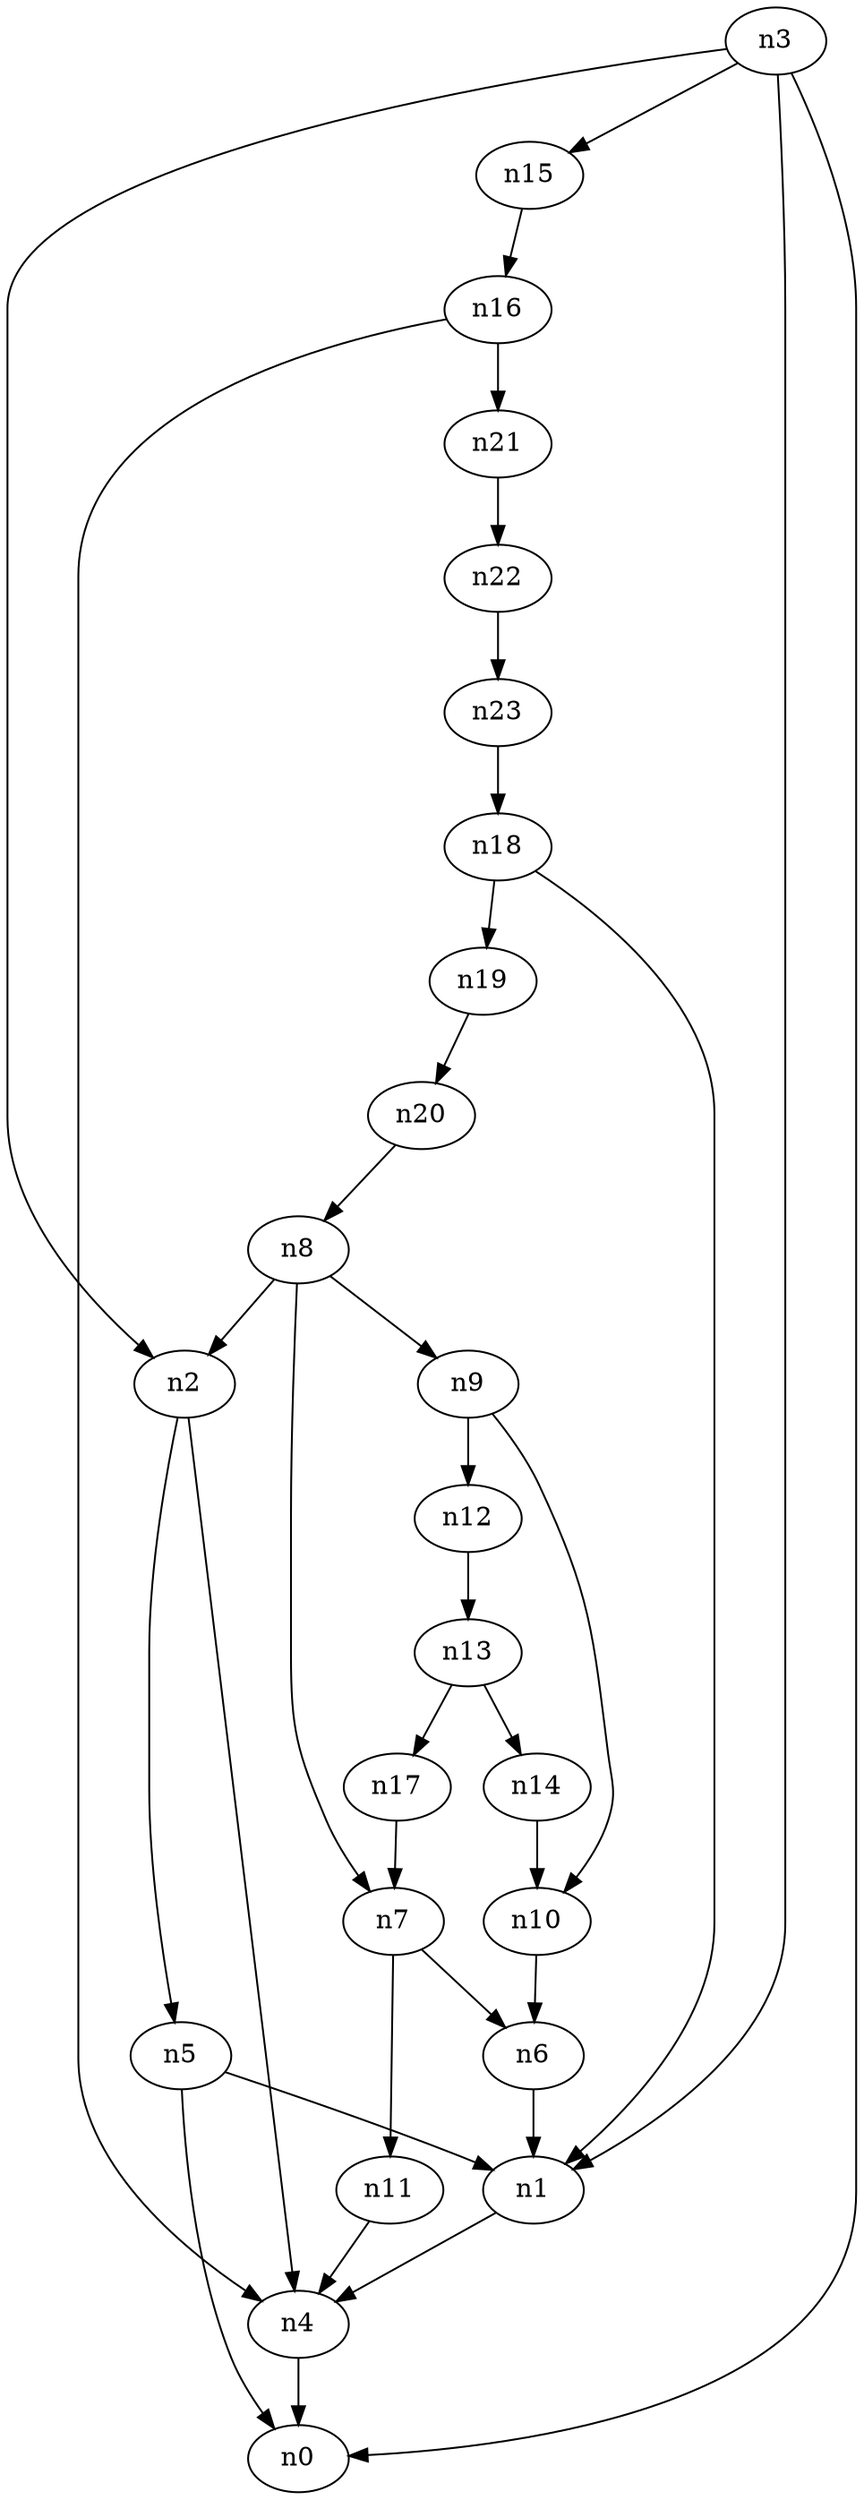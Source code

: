 digraph G {
	n1 -> n4	 [_graphml_id=e4];
	n2 -> n4	 [_graphml_id=e7];
	n2 -> n5	 [_graphml_id=e8];
	n3 -> n0	 [_graphml_id=e0];
	n3 -> n1	 [_graphml_id=e3];
	n3 -> n2	 [_graphml_id=e6];
	n3 -> n15	 [_graphml_id=e22];
	n4 -> n0	 [_graphml_id=e1];
	n5 -> n0	 [_graphml_id=e2];
	n5 -> n1	 [_graphml_id=e5];
	n6 -> n1	 [_graphml_id=e9];
	n7 -> n6	 [_graphml_id=e10];
	n7 -> n11	 [_graphml_id=e17];
	n8 -> n2	 [_graphml_id=e12];
	n8 -> n7	 [_graphml_id=e11];
	n8 -> n9	 [_graphml_id=e13];
	n9 -> n10	 [_graphml_id=e14];
	n9 -> n12	 [_graphml_id=e18];
	n10 -> n6	 [_graphml_id=e15];
	n11 -> n4	 [_graphml_id=e16];
	n12 -> n13	 [_graphml_id=e19];
	n13 -> n14	 [_graphml_id=e20];
	n13 -> n17	 [_graphml_id=e25];
	n14 -> n10	 [_graphml_id=e21];
	n15 -> n16	 [_graphml_id=e23];
	n16 -> n4	 [_graphml_id=e24];
	n16 -> n21	 [_graphml_id=e31];
	n17 -> n7	 [_graphml_id=e26];
	n18 -> n1	 [_graphml_id=e27];
	n18 -> n19	 [_graphml_id=e28];
	n19 -> n20	 [_graphml_id=e29];
	n20 -> n8	 [_graphml_id=e30];
	n21 -> n22	 [_graphml_id=e32];
	n22 -> n23	 [_graphml_id=e33];
	n23 -> n18	 [_graphml_id=e34];
}
